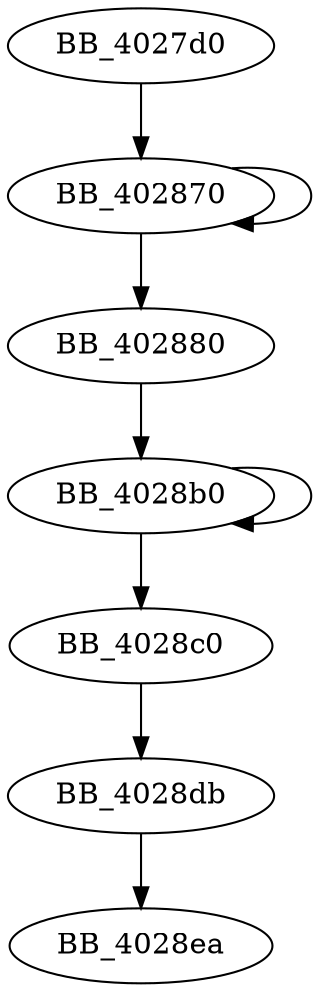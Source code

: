 DiGraph sub_4027D0{
BB_4027d0->BB_402870
BB_402870->BB_402870
BB_402870->BB_402880
BB_402880->BB_4028b0
BB_4028b0->BB_4028b0
BB_4028b0->BB_4028c0
BB_4028c0->BB_4028db
BB_4028db->BB_4028ea
}
